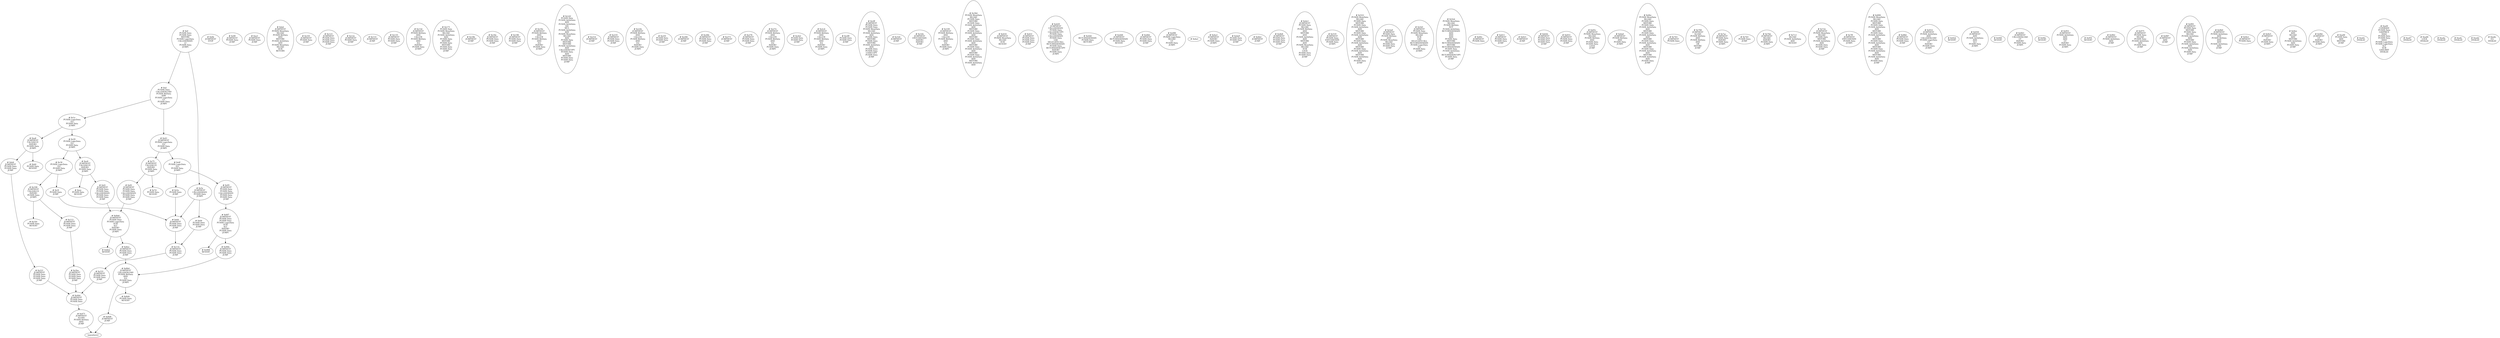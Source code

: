/* Generated by GvGen v.1.0 (https://www.github.com/stricaud/gvgen) */

digraph G {
compound=true;
   node1 [label="[anywhere]"];
   node2 [label="# 0x0
PUSHX Data
PUSHX Data
MSTORE
PUSHX LogicData
CALLDATASIZE
LT
PUSHX Data
JUMPI
"];
   node3 [label="# 0xd
PUSHX Data
CALLDATALOAD
PUSHX BitData
SHR
PUSHX LogicData
GT
PUSHX Data
JUMPI
"];
   node4 [label="# 0x1e
PUSHX LogicData
EQ
PUSHX Data
JUMPI
"];
   node5 [label="# 0x29
PUSHX LogicData
EQ
PUSHX Data
JUMPI
"];
   node6 [label="# 0x34
PUSHX LogicData
EQ
PUSHX Data
JUMPI
"];
   node7 [label="# 0x3f
PUSHX Data
JUMP
"];
   node8 [label="# 0x43
JUMPDEST
PUSHX LogicData
EQ
PUSHX Data
JUMPI
"];
   node9 [label="# 0x4f
PUSHX LogicData
EQ
PUSHX Data
JUMPI
"];
   node10 [label="# 0x5a
PUSHX Data
JUMP
"];
   node11 [label="# 0x5e
JUMPDEST
CALLDATASIZE
PUSHX Data
JUMPI
"];
   node12 [label="# 0x64
PUSHX Data
PUSHX Data
JUMP
"];
   node13 [label="# 0x6b
JUMPDEST
STOP
"];
   node14 [label="# 0x6d
JUMPDEST
PUSHX Data
PUSHX Data
JUMP
"];
   node15 [label="# 0x75
JUMPDEST
CALLVALUE
ISZERO
PUSHX Data
JUMPI
"];
   node16 [label="# 0x7d
PUSHX Data
REVERT
"];
   node17 [label="# 0x81
JUMPDEST
PUSHX Data
PUSHX Data
CALLDATASIZE
PUSHX Data
PUSHX Data
JUMP
"];
   node18 [label="# 0x90
JUMPDEST
PUSHX Data
JUMP
"];
   node19 [label="# 0x95
JUMPDEST
PUSHX Data
PUSHX Data
CALLDATASIZE
PUSHX Data
PUSHX Data
JUMP
"];
   node20 [label="# 0xa3
JUMPDEST
PUSHX Data
JUMP
"];
   node21 [label="# 0xa8
JUMPDEST
CALLVALUE
ISZERO
PUSHX Data
JUMPI
"];
   node22 [label="# 0xb0
PUSHX Data
REVERT
"];
   node23 [label="# 0xb4
JUMPDEST
PUSHX Data
PUSHX Data
JUMP
"];
   node24 [label="# 0xbd
JUMPDEST
PUSHX MemData
MLOAD
PUSHX BitData
AND
MSTORE
PUSHX ArithData
ADD
PUSHX MemData
MLOAD
SUB
RETURN
"];
   node25 [label="# 0xe6
JUMPDEST
CALLVALUE
ISZERO
PUSHX Data
JUMPI
"];
   node26 [label="# 0xee
PUSHX Data
REVERT
"];
   node27 [label="# 0xf2
JUMPDEST
PUSHX Data
PUSHX Data
CALLDATASIZE
PUSHX Data
PUSHX Data
JUMP
"];
   node28 [label="# 0x101
JUMPDEST
PUSHX Data
JUMP
"];
   node29 [label="# 0x106
JUMPDEST
CALLVALUE
ISZERO
PUSHX Data
JUMPI
"];
   node30 [label="# 0x10e
PUSHX Data
REVERT
"];
   node31 [label="# 0x112
JUMPDEST
PUSHX Data
PUSHX Data
JUMP
"];
   node32 [label="# 0x11b
JUMPDEST
PUSHX Data
PUSHX Data
JUMP
"];
   node33 [label="# 0x123
JUMPDEST
PUSHX Data
PUSHX Data
PUSHX Data
JUMP
"];
   node34 [label="# 0x12e
JUMPDEST
PUSHX Data
JUMP
"];
   node35 [label="# 0x133
JUMPDEST
JUMP
"];
   node36 [label="# 0x135
JUMPDEST
PUSHX Data
PUSHX Data
JUMP
"];
   node37 [label="# 0x13d
JUMPDEST
PUSHX BitData
AND
CALLER
PUSHX BitData
AND
EQ
ISZERO
PUSHX Data
JUMPI
"];
   node38 [label="# 0x171
PUSHX Data
PUSHX MemData
MLOAD
PUSHX ArithData
ADD
PUSHX Data
MSTORE
PUSHX Data
MSTORE
PUSHX Data
PUSHX Data
JUMP
"];
   node39 [label="# 0x18b
JUMPDEST
JUMP
"];
   node40 [label="# 0x18e
JUMPDEST
PUSHX Data
PUSHX Data
JUMP
"];
   node41 [label="# 0x196
JUMPDEST
PUSHX Data
PUSHX Data
JUMP
"];
   node42 [label="# 0x19e
JUMPDEST
PUSHX BitData
AND
CALLER
PUSHX BitData
AND
EQ
ISZERO
PUSHX Data
JUMPI
"];
   node43 [label="# 0x1d2
PUSHX Data
PUSHX ArithData
ADD
PUSHX ArithData
DIV
MUL
PUSHX ArithData
ADD
PUSHX MemData
MLOAD
ADD
PUSHX Data
MSTORE
MSTORE
PUSHX ArithData
ADD
CALLDATACOPY
PUSHX Data
ADD
MSTORE
PUSHX Data
PUSHX Data
JUMP
"];
   node44 [label="# 0x214
JUMPDEST
JUMP
"];
   node45 [label="# 0x219
JUMPDEST
PUSHX Data
PUSHX Data
JUMP
"];
   node46 [label="# 0x221
JUMPDEST
PUSHX Data
PUSHX Data
PUSHX Data
JUMP
"];
   node47 [label="# 0x22b
JUMPDEST
PUSHX BitData
AND
CALLER
PUSHX BitData
AND
EQ
ISZERO
PUSHX Data
JUMPI
"];
   node48 [label="# 0x25f
PUSHX Data
PUSHX Data
JUMP
"];
   node49 [label="# 0x266
JUMPDEST
JUMP
"];
   node50 [label="# 0x26b
JUMPDEST
PUSHX Data
PUSHX Data
JUMP
"];
   node51 [label="# 0x273
JUMPDEST
JUMP
"];
   node52 [label="# 0x276
JUMPDEST
PUSHX Data
PUSHX Data
JUMP
"];
   node53 [label="# 0x27e
JUMPDEST
PUSHX BitData
AND
CALLER
PUSHX BitData
AND
EQ
ISZERO
PUSHX Data
JUMPI
"];
   node54 [label="# 0x2b2
PUSHX Data
PUSHX Data
JUMP
"];
   node55 [label="# 0x2ba
JUMPDEST
PUSHX Data
PUSHX Data
PUSHX Data
JUMP
"];
   node56 [label="# 0x2c4
JUMPDEST
PUSHX BitData
AND
CALLER
PUSHX BitData
AND
EQ
ISZERO
PUSHX Data
JUMPI
"];
   node57 [label="# 0x2f8
PUSHX Data
PUSHX Data
JUMP
"];
   node58 [label="# 0x2ff
JUMPDEST
PUSHX Data
PUSHX Data
PUSHX MemData
MLOAD
PUSHX ArithData
ADD
PUSHX Data
MSTORE
PUSHX Data
MSTORE
PUSHX ArithData
ADD
PUSHX Data
PUSHX Data
CODECOPY
PUSHX Data
JUMP
"];
   node59 [label="# 0x324
JUMPDEST
JUMP
"];
   node60 [label="# 0x32b
JUMPDEST
EXTCODESIZE
ISZERO
ISZERO
JUMP
"];
   node61 [label="# 0x331
JUMPDEST
PUSHX Data
PUSHX Data
JUMP
"];
   node62 [label="# 0x339
JUMPDEST
PUSHX BitData
AND
CALLER
PUSHX BitData
AND
EQ
ISZERO
PUSHX Data
JUMPI
"];
   node63 [label="# 0x36d
PUSHX MemData
MLOAD
PUSHX Data
MSTORE
PUSHX Data
PUSHX ArithData
ADD
MSTORE
PUSHX Data
PUSHX ArithData
ADD
MSTORE
PUSHX Data
PUSHX ArithData
ADD
MSTORE
PUSHX Data
PUSHX ArithData
ADD
MSTORE
PUSHX Data
PUSHX ArithData
ADD
MSTORE
PUSHX ArithData
ADD
"];
   node64 [label="# 0x416
JUMPDEST
PUSHX MemData
MLOAD
SUB
REVERT
"];
   node65 [label="# 0x41f
JUMPDEST
PUSHX Data
PUSHX Data
PUSHX Data
JUMP
"];
   node66 [label="# 0x429
JUMPDEST
CALLDATASIZE
PUSHX Data
CALLDATACOPY
PUSHX Data
CALLDATASIZE
PUSHX Data
GAS
DELEGATECALL
RETURNDATASIZE
PUSHX Data
RETURNDATACOPY
ISZERO
PUSHX Data
JUMPI
"];
   node67 [label="# 0x444
RETURNDATASIZE
PUSHX Data
RETURN
"];
   node68 [label="# 0x448
JUMPDEST
RETURNDATASIZE
PUSHX Data
REVERT
"];
   node69 [label="# 0x44d
JUMPDEST
PUSHX Data
PUSHX Data
"];
   node70 [label="# 0x471
JUMPDEST
SLOAD
PUSHX BitData
AND
JUMP
"];
   node71 [label="# 0x48d
JUMPDEST
PUSHX Data
PUSHX Data
JUMP
"];
   node72 [label="# 0x496
JUMPDEST
PUSHX LogicData
MLOAD
GT
PUSHX Data
JUMPI
"];
   node73 [label="# 0x4a1
"];
   node74 [label="# 0x4a3
JUMPDEST
ISZERO
PUSHX Data
JUMPI
"];
   node75 [label="# 0x4a9
PUSHX Data
PUSHX Data
JUMP
"];
   node76 [label="# 0x4b2
JUMPDEST
JUMP
"];
   node77 [label="# 0x4b8
JUMPDEST
PUSHX Data
PUSHX Data
PUSHX Data
JUMP
"];
   node78 [label="# 0x4e1
JUMPDEST
PUSHX Data
MLOAD
PUSHX BitData
AND
MSTORE
AND
PUSHX ArithData
ADD
MSTORE
ADD
PUSHX MemData
MLOAD
SUB
LOGX
PUSHX Data
PUSHX Data
JUMP
"];
   node79 [label="# 0x519
JUMPDEST
PUSHX Data
EXTCODESIZE
PUSHX Data
JUMPI
"];
   node80 [label="# 0x522
PUSHX MemData
MLOAD
PUSHX Data
MSTORE
PUSHX Data
PUSHX ArithData
ADD
MSTORE
PUSHX Data
PUSHX ArithData
ADD
MSTORE
PUSHX Data
PUSHX ArithData
ADD
MSTORE
PUSHX Data
PUSHX ArithData
ADD
MSTORE
PUSHX ArithData
ADD
PUSHX Data
JUMP
"];
   node81 [label="# 0x5a9
JUMPDEST
PUSHX Data
PUSHX BitData
AND
PUSHX MemData
MLOAD
PUSHX Data
PUSHX Data
JUMP
"];
   node82 [label="# 0x5d1
JUMPDEST
PUSHX Data
PUSHX MemData
MLOAD
SUB
GAS
DELEGATECALL
RETURNDATASIZE
PUSHX LogicData
EQ
PUSHX Data
JUMPI
"];
   node83 [label="# 0x5eb
PUSHX MemData
MLOAD
PUSHX BitData
NOT
PUSHX ArithData
RETURNDATASIZE
ADD
AND
ADD
PUSHX Data
MSTORE
RETURNDATASIZE
MSTORE
RETURNDATASIZE
PUSHX Data
PUSHX ArithData
ADD
RETURNDATACOPY
PUSHX Data
JUMP
"];
   node84 [label="# 0x60c
JUMPDEST
PUSHX Data
"];
   node85 [label="# 0x611
JUMPDEST
PUSHX Data
PUSHX Data
JUMP
"];
   node86 [label="# 0x621
JUMPDEST
JUMP
"];
   node87 [label="# 0x62b
JUMPDEST
PUSHX Data
PUSHX Data
PUSHX Data
JUMP
"];
   node88 [label="# 0x653
JUMPDEST
PUSHX Data
PUSHX Data
JUMP
"];
   node89 [label="# 0x65c
JUMPDEST
PUSHX MemData
MLOAD
PUSHX BitData
AND
PUSHX Data
PUSHX Data
LOGX
JUMP
"];
   node90 [label="# 0x6a0
JUMPDEST
PUSHX BitData
AND
PUSHX Data
JUMPI
"];
   node91 [label="# 0x6bc
PUSHX MemData
MLOAD
PUSHX Data
MSTORE
PUSHX Data
PUSHX ArithData
ADD
MSTORE
PUSHX Data
PUSHX ArithData
ADD
MSTORE
PUSHX Data
PUSHX ArithData
ADD
MSTORE
PUSHX Data
PUSHX ArithData
ADD
MSTORE
PUSHX ArithData
ADD
PUSHX Data
JUMP
"];
   node92 [label="# 0x743
JUMPDEST
PUSHX Data
"];
   node93 [label="# 0x766
JUMPDEST
SLOAD
PUSHX BitData
AND
PUSHX BitData
AND
OR
SSTORE
JUMP
"];
   node94 [label="# 0x7ac
JUMPDEST
PUSHX Data
ISZERO
PUSHX Data
JUMPI
"];
   node95 [label="# 0x7b5
PUSHX Data
JUMP
"];
   node96 [label="# 0x7bb
JUMPDEST
MLOAD
ISZERO
PUSHX Data
JUMPI
"];
   node97 [label="# 0x7c3
MLOAD
PUSHX ArithData
ADD
REVERT
"];
   node98 [label="# 0x7cb
JUMPDEST
PUSHX MemData
MLOAD
PUSHX Data
MSTORE
PUSHX ArithData
ADD
PUSHX Data
PUSHX Data
JUMP
"];
   node99 [label="# 0x7ff
JUMPDEST
EXTCODESIZE
PUSHX Data
JUMPI
"];
   node100 [label="# 0x806
PUSHX MemData
MLOAD
PUSHX Data
MSTORE
PUSHX Data
PUSHX ArithData
ADD
MSTORE
PUSHX Data
PUSHX ArithData
ADD
MSTORE
PUSHX Data
PUSHX ArithData
ADD
MSTORE
PUSHX Data
PUSHX ArithData
ADD
MSTORE
PUSHX ArithData
ADD
PUSHX Data
JUMP
"];
   node101 [label="# 0x88d
JUMPDEST
PUSHX Data
PUSHX Data
JUMP
"];
   node102 [label="# 0x8b4
JUMPDEST
CALLDATALOAD
PUSHX BitData
AND
EQ
PUSHX Data
JUMPI
"];
   node103 [label="# 0x8d4
PUSHX Data
REVERT
"];
   node104 [label="# 0x8d8
JUMPDEST
JUMP
"];
   node105 [label="# 0x8dd
JUMPDEST
PUSHX Data
PUSHX LogicData
SUB
SLT
ISZERO
PUSHX Data
JUMPI
"];
   node106 [label="# 0x8eb
REVERT
"];
   node107 [label="# 0x8ee
JUMPDEST
PUSHX Data
PUSHX Data
JUMP
"];
   node108 [label="# 0x8f7
JUMPDEST
PUSHX Data
PUSHX Data
PUSHX LogicData
SUB
SLT
ISZERO
PUSHX Data
JUMPI
"];
   node109 [label="# 0x908
REVERT
"];
   node110 [label="# 0x90b
JUMPDEST
PUSHX Data
PUSHX Data
JUMP
"];
   node111 [label="# 0x914
JUMPDEST
PUSHX ArithData
ADD
CALLDATALOAD
PUSHX LogicData
GT
ISZERO
PUSHX Data
JUMPI
"];
   node112 [label="# 0x92d
REVERT
"];
   node113 [label="# 0x930
JUMPDEST
ADD
PUSHX ArithData
ADD
SLT
PUSHX Data
JUMPI
"];
   node114 [label="# 0x940
REVERT
"];
   node115 [label="# 0x943
JUMPDEST
CALLDATALOAD
GT
ISZERO
PUSHX Data
JUMPI
"];
   node116 [label="# 0x94e
REVERT
"];
   node117 [label="# 0x951
JUMPDEST
PUSHX ArithData
ADD
ADD
GT
ISZERO
PUSHX Data
JUMPI
"];
   node118 [label="# 0x95f
REVERT
"];
   node119 [label="# 0x962
JUMPDEST
PUSHX ArithData
ADD
JUMP
"];
   node120 [label="# 0x975
JUMPDEST
PUSHX Data
MLOAD
PUSHX Data
PUSHX ArithData
ADD
PUSHX Data
JUMP
"];
   node121 [label="# 0x987
JUMPDEST
ADD
JUMP
"];
   node122 [label="# 0x991
JUMPDEST
PUSHX Data
MSTORE
PUSHX Data
MLOAD
PUSHX ArithData
ADD
MSTORE
PUSHX Data
PUSHX ArithData
ADD
PUSHX ArithData
ADD
PUSHX Data
JUMP
"];
   node123 [label="# 0x9b0
JUMPDEST
PUSHX ArithData
ADD
PUSHX BitData
AND
ADD
PUSHX ArithData
ADD
JUMP
"];
   node124 [label="# 0x9e2
JUMPDEST
PUSHX Data
"];
   node125 [label="# 0x9e5
JUMPDEST
LT
ISZERO
PUSHX Data
JUMPI
"];
   node126 [label="# 0x9ee
ADD
MLOAD
ADD
MSTORE
PUSHX ArithData
ADD
PUSHX Data
JUMP
"];
   node127 [label="# 0x9fd
JUMPDEST
GT
ISZERO
PUSHX Data
JUMPI
"];
   node128 [label="# 0xa06
PUSHX Data
ADD
MSTORE
JUMP
"];
   node129 [label="# 0xa0e
INVALID
"];
   node130 [label="# 0xa0f
COINBASE
PUSHX Data
GASPRICE
SHA3
PUSHX Data
PUSHX Data
SHA3
PUSHX LogicData
PUSHX LogicData
SLT
SUB
GASLIMIT
INVALID
"];
   node131 [label="# 0xa47
INVALID
"];
   node132 [label="# 0xa48
LOGX
INVALID
"];
   node133 [label="# 0xa4a
INVALID
"];
   node134 [label="# 0xa4c
INVALID
"];
   node135 [label="# 0xa4d
INVALID
"];
   node136 [label="# 0xa4e
EQ
INVALID
"];
node2->node11;
node2->node3;
node3->node8;
node3->node4;
node4->node21;
node4->node5;
node5->node25;
node5->node6;
node6->node29;
node6->node7;
node7->node14;
node8->node15;
node8->node9;
node9->node19;
node9->node10;
node10->node14;
node11->node14;
node11->node12;
node12->node32;
node14->node32;
node15->node17;
node15->node16;
node17->node105;
node19->node108;
node21->node23;
node21->node22;
node23->node46;
node25->node27;
node25->node26;
node27->node105;
node29->node31;
node29->node30;
node31->node55;
node32->node61;
node46->node69;
node55->node69;
node61->node69;
node69->node70;
node70->node1;
node102->node104;
node102->node103;
node104->node1;
node105->node107;
node105->node106;
node107->node102;
node108->node110;
node108->node109;
node110->node102;
}
